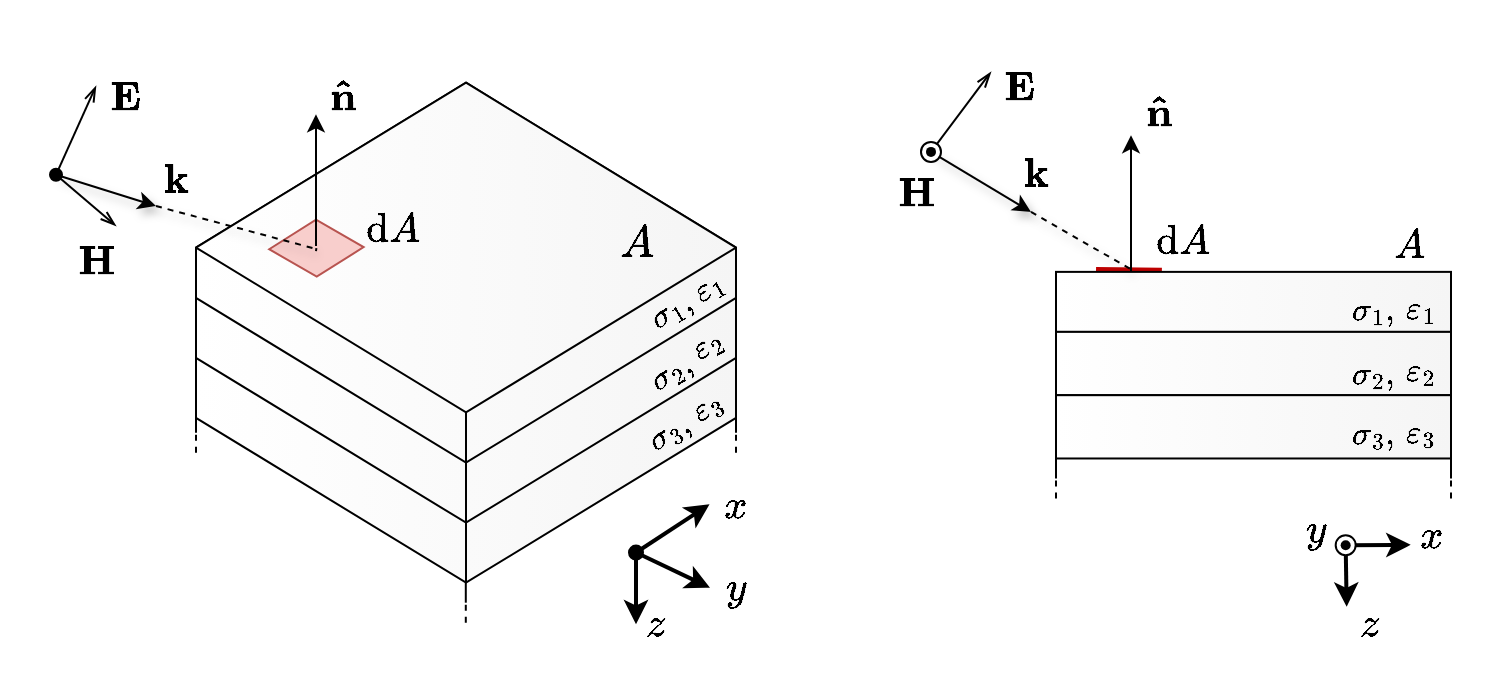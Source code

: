 <mxfile version="18.0.6" type="device"><diagram id="U_iILSM88MHI5gb71mpy" name="Page-1"><mxGraphModel dx="1185" dy="733" grid="1" gridSize="10" guides="1" tooltips="1" connect="1" arrows="1" fold="1" page="1" pageScale="1" pageWidth="1654" pageHeight="1169" math="1" shadow="0"><root><mxCell id="0"/><mxCell id="1" parent="0"/><mxCell id="bYvOaHDMlAFuU2vmQatj-49" value="" style="endArrow=none;html=1;rounded=0;strokeColor=#BD0000;strokeWidth=5;exitX=0.191;exitY=-0.006;exitDx=0;exitDy=0;exitPerimeter=0;entryX=0.268;entryY=0.014;entryDx=0;entryDy=0;entryPerimeter=0;" parent="1" target="bYvOaHDMlAFuU2vmQatj-14" edge="1"><mxGeometry width="50" height="50" relative="1" as="geometry"><mxPoint x="590.002" y="202.94" as="sourcePoint"/><mxPoint x="618.8" y="203.12" as="targetPoint"/></mxGeometry></mxCell><mxCell id="bYvOaHDMlAFuU2vmQatj-2" value="" style="whiteSpace=wrap;html=1;shape=mxgraph.basic.isocube;isoAngle=18.86;fontSize=18;fillColor=#f5f5f5;fontColor=#333333;strokeColor=#000000;gradientColor=#ffffff;gradientDirection=west;" parent="1" vertex="1"><mxGeometry x="140" y="146.27" width="270" height="212.08" as="geometry"/></mxCell><mxCell id="kk_CshJzOZGwAHu3Lzx9-15" value="" style="whiteSpace=wrap;html=1;shape=mxgraph.basic.isocube;isoAngle=18.86;fontSize=18;fillColor=#f5f5f5;fontColor=#333333;strokeColor=#000000;gradientColor=#ffffff;gradientDirection=west;" parent="1" vertex="1"><mxGeometry x="140" y="108.35" width="270" height="220" as="geometry"/></mxCell><mxCell id="kk_CshJzOZGwAHu3Lzx9-16" value="" style="whiteSpace=wrap;html=1;shape=mxgraph.basic.isocube;isoAngle=18.86;fontSize=18;fillColor=#f5f5f5;fontColor=#333333;strokeColor=#000000;gradientColor=#ffffff;gradientDirection=west;" parent="1" vertex="1"><mxGeometry x="140" y="108.35" width="270" height="190" as="geometry"/></mxCell><mxCell id="kk_CshJzOZGwAHu3Lzx9-24" value="&lt;font face=&quot;serif&quot; style=&quot;font-size: 16px;&quot;&gt;$$ \sigma_2, $$&lt;/font&gt;" style="text;html=1;strokeColor=none;fillColor=none;align=center;verticalAlign=middle;whiteSpace=wrap;rounded=0;rotation=-30;" parent="1" vertex="1"><mxGeometry x="367.03" y="236.56" width="20" height="30" as="geometry"/></mxCell><mxCell id="kk_CshJzOZGwAHu3Lzx9-25" value="&lt;font face=&quot;serif&quot; style=&quot;font-size: 16px;&quot;&gt;$$ \varepsilon_2 $$&lt;/font&gt;" style="text;html=1;strokeColor=none;fillColor=none;align=center;verticalAlign=middle;whiteSpace=wrap;rounded=0;rotation=-30;" parent="1" vertex="1"><mxGeometry x="389.63" y="228.79" width="10.98" height="20" as="geometry"/></mxCell><mxCell id="uXs8sqpdoN_Wdo4yryua-9" value="&lt;font face=&quot;serif&quot; style=&quot;font-size: 22px;&quot;&gt;$$ A $$&lt;/font&gt;" style="text;html=1;strokeColor=none;fillColor=none;align=center;verticalAlign=middle;whiteSpace=wrap;rounded=0;" parent="1" vertex="1"><mxGeometry x="351.03" y="173.35" width="20" height="30" as="geometry"/></mxCell><mxCell id="kk_CshJzOZGwAHu3Lzx9-34" value="" style="endArrow=openThin;html=1;rounded=0;endFill=0;startArrow=oval;startFill=1;" parent="1" edge="1"><mxGeometry width="50" height="50" relative="1" as="geometry"><mxPoint x="70" y="154.41" as="sourcePoint"/><mxPoint x="90" y="110" as="targetPoint"/></mxGeometry></mxCell><mxCell id="kk_CshJzOZGwAHu3Lzx9-35" value="" style="endArrow=openThin;html=1;rounded=0;endFill=0;" parent="1" edge="1"><mxGeometry width="50" height="50" relative="1" as="geometry"><mxPoint x="70" y="154.41" as="sourcePoint"/><mxPoint x="100" y="180" as="targetPoint"/></mxGeometry></mxCell><mxCell id="kk_CshJzOZGwAHu3Lzx9-36" value="" style="endArrow=classic;html=1;endFill=1;strokeWidth=1;strokeColor=default;targetPerimeterSpacing=0;sourcePerimeterSpacing=7;rounded=0;shadow=1;" parent="1" edge="1"><mxGeometry width="50" height="50" relative="1" as="geometry"><mxPoint x="70" y="154.41" as="sourcePoint"/><mxPoint x="120" y="170" as="targetPoint"/></mxGeometry></mxCell><mxCell id="kk_CshJzOZGwAHu3Lzx9-38" value="&lt;font face=&quot;serif&quot; style=&quot;font-size: 20px;&quot;&gt;$$ \mathbf{H} $$&lt;/font&gt;" style="text;html=1;strokeColor=none;fillColor=none;align=center;verticalAlign=middle;whiteSpace=wrap;rounded=0;" parent="1" vertex="1"><mxGeometry x="80" y="183.35" width="20" height="26.65" as="geometry"/></mxCell><mxCell id="kk_CshJzOZGwAHu3Lzx9-39" value="&lt;font face=&quot;serif&quot; style=&quot;font-size: 20px;&quot;&gt;$$ \mathbf{k} $$&lt;/font&gt;" style="text;html=1;strokeColor=none;fillColor=none;align=center;verticalAlign=middle;whiteSpace=wrap;rounded=0;" parent="1" vertex="1"><mxGeometry x="120" y="140.85" width="20" height="30" as="geometry"/></mxCell><mxCell id="kk_CshJzOZGwAHu3Lzx9-43" value="" style="endArrow=none;html=1;endFill=0;strokeWidth=1;strokeColor=default;rounded=0;shadow=1;dashed=1;startArrow=none;" parent="1" edge="1"><mxGeometry width="50" height="50" relative="1" as="geometry"><mxPoint x="206.915" y="199.815" as="sourcePoint"/><mxPoint x="207" y="200" as="targetPoint"/></mxGeometry></mxCell><mxCell id="kk_CshJzOZGwAHu3Lzx9-45" value="&lt;font face=&quot;serif&quot; style=&quot;font-size: 20px;&quot;&gt;$$ \mathrm{d}A $$&lt;/font&gt;" style="text;html=1;strokeColor=none;fillColor=none;align=center;verticalAlign=middle;whiteSpace=wrap;rounded=0;" parent="1" vertex="1"><mxGeometry x="229.02" y="165" width="20" height="30" as="geometry"/></mxCell><mxCell id="bYvOaHDMlAFuU2vmQatj-3" value="&lt;font face=&quot;serif&quot; style=&quot;font-size: 16px;&quot;&gt;$$ \sigma_1, $$&lt;/font&gt;" style="text;html=1;strokeColor=none;fillColor=none;align=center;verticalAlign=middle;whiteSpace=wrap;rounded=0;rotation=-30;" parent="1" vertex="1"><mxGeometry x="367.03" y="205.56" width="20" height="30" as="geometry"/></mxCell><mxCell id="bYvOaHDMlAFuU2vmQatj-4" value="&lt;font face=&quot;serif&quot; style=&quot;font-size: 16px;&quot;&gt;$$ \varepsilon_1 $$&lt;/font&gt;" style="text;html=1;strokeColor=none;fillColor=none;align=center;verticalAlign=middle;whiteSpace=wrap;rounded=0;rotation=-30;" parent="1" vertex="1"><mxGeometry x="391.03" y="204.56" width="10.98" height="11.65" as="geometry"/></mxCell><mxCell id="bYvOaHDMlAFuU2vmQatj-5" value="&lt;font face=&quot;serif&quot; style=&quot;font-size: 16px;&quot;&gt;$$ \sigma_3, $$&lt;/font&gt;" style="text;html=1;strokeColor=none;fillColor=none;align=center;verticalAlign=middle;whiteSpace=wrap;rounded=0;rotation=-30;" parent="1" vertex="1"><mxGeometry x="366.03" y="266.56" width="20" height="30" as="geometry"/></mxCell><mxCell id="bYvOaHDMlAFuU2vmQatj-6" value="&lt;font face=&quot;serif&quot; style=&quot;font-size: 16px;&quot;&gt;$$ \varepsilon_3 $$&lt;/font&gt;" style="text;html=1;strokeColor=none;fillColor=none;align=center;verticalAlign=middle;whiteSpace=wrap;rounded=0;rotation=-30;" parent="1" vertex="1"><mxGeometry x="389.63" y="259.79" width="10.98" height="20" as="geometry"/></mxCell><mxCell id="bYvOaHDMlAFuU2vmQatj-7" value="" style="endArrow=none;dashed=1;html=1;rounded=0;" parent="1" edge="1"><mxGeometry width="50" height="50" relative="1" as="geometry"><mxPoint x="140" y="293.35" as="sourcePoint"/><mxPoint x="140" y="283.35" as="targetPoint"/></mxGeometry></mxCell><mxCell id="bYvOaHDMlAFuU2vmQatj-9" value="" style="endArrow=none;html=1;rounded=0;" parent="1" edge="1"><mxGeometry width="50" height="50" relative="1" as="geometry"><mxPoint x="140" y="283.35" as="sourcePoint"/><mxPoint x="140" y="273.35" as="targetPoint"/></mxGeometry></mxCell><mxCell id="bYvOaHDMlAFuU2vmQatj-10" value="" style="endArrow=none;dashed=1;html=1;rounded=0;" parent="1" edge="1"><mxGeometry width="50" height="50" relative="1" as="geometry"><mxPoint x="274.9" y="378.35" as="sourcePoint"/><mxPoint x="274.9" y="368.35" as="targetPoint"/></mxGeometry></mxCell><mxCell id="bYvOaHDMlAFuU2vmQatj-11" value="" style="endArrow=none;html=1;rounded=0;" parent="1" edge="1"><mxGeometry width="50" height="50" relative="1" as="geometry"><mxPoint x="274.9" y="368.35" as="sourcePoint"/><mxPoint x="274.9" y="358.35" as="targetPoint"/></mxGeometry></mxCell><mxCell id="bYvOaHDMlAFuU2vmQatj-12" value="" style="endArrow=none;dashed=1;html=1;rounded=0;" parent="1" edge="1"><mxGeometry width="50" height="50" relative="1" as="geometry"><mxPoint x="410" y="293.35" as="sourcePoint"/><mxPoint x="410" y="283.35" as="targetPoint"/></mxGeometry></mxCell><mxCell id="bYvOaHDMlAFuU2vmQatj-13" value="" style="endArrow=none;html=1;rounded=0;" parent="1" edge="1"><mxGeometry width="50" height="50" relative="1" as="geometry"><mxPoint x="410" y="283.35" as="sourcePoint"/><mxPoint x="410" y="273.35" as="targetPoint"/></mxGeometry></mxCell><mxCell id="bYvOaHDMlAFuU2vmQatj-14" value="" style="rounded=0;whiteSpace=wrap;html=1;fontSize=18;fillColor=#f5f5f5;gradientDirection=west;fontColor=#333333;strokeColor=#000000;gradientColor=#ffffff;" parent="1" vertex="1"><mxGeometry x="570" y="202.94" width="197.5" height="30" as="geometry"/></mxCell><mxCell id="bYvOaHDMlAFuU2vmQatj-15" value="" style="rounded=0;whiteSpace=wrap;html=1;fontSize=18;fillColor=#f5f5f5;gradientDirection=west;fontColor=#333333;strokeColor=#000000;gradientColor=#ffffff;" parent="1" vertex="1"><mxGeometry x="570" y="232.94" width="197.5" height="31.65" as="geometry"/></mxCell><mxCell id="bYvOaHDMlAFuU2vmQatj-20" value="&lt;font face=&quot;serif&quot; style=&quot;font-size: 20px;&quot;&gt;$$ A $$&lt;/font&gt;" style="text;html=1;strokeColor=none;fillColor=none;align=center;verticalAlign=middle;whiteSpace=wrap;rounded=0;" parent="1" vertex="1"><mxGeometry x="737.34" y="172.94" width="20" height="30" as="geometry"/></mxCell><mxCell id="bYvOaHDMlAFuU2vmQatj-21" value="" style="endArrow=openThin;html=1;rounded=0;endFill=0;" parent="1" edge="1"><mxGeometry width="50" height="50" relative="1" as="geometry"><mxPoint x="507.5" y="142.94" as="sourcePoint"/><mxPoint x="537.5" y="102.94" as="targetPoint"/></mxGeometry></mxCell><mxCell id="bYvOaHDMlAFuU2vmQatj-22" value="" style="endArrow=classic;html=1;endFill=1;strokeWidth=1;strokeColor=default;targetPerimeterSpacing=0;sourcePerimeterSpacing=7;rounded=0;shadow=1;" parent="1" edge="1"><mxGeometry width="50" height="50" relative="1" as="geometry"><mxPoint x="507.5" y="142.94" as="sourcePoint"/><mxPoint x="557.5" y="172.94" as="targetPoint"/></mxGeometry></mxCell><mxCell id="bYvOaHDMlAFuU2vmQatj-23" value="&lt;font face=&quot;serif&quot; style=&quot;font-size: 20px;&quot;&gt;$$ \mathbf{E} $$&lt;/font&gt;" style="text;html=1;strokeColor=none;fillColor=none;align=center;verticalAlign=middle;whiteSpace=wrap;rounded=0;" parent="1" vertex="1"><mxGeometry x="541.5" y="94.59" width="20" height="30" as="geometry"/></mxCell><mxCell id="bYvOaHDMlAFuU2vmQatj-24" value="&lt;font face=&quot;serif&quot; style=&quot;font-size: 20px;&quot;&gt;$$ \mathbf{H} $$&lt;/font&gt;" style="text;html=1;strokeColor=none;fillColor=none;align=center;verticalAlign=middle;whiteSpace=wrap;rounded=0;" parent="1" vertex="1"><mxGeometry x="490" y="152.94" width="20" height="20" as="geometry"/></mxCell><mxCell id="bYvOaHDMlAFuU2vmQatj-25" value="" style="ellipse;whiteSpace=wrap;html=1;aspect=fixed;fontSize=18;gradientDirection=west;" parent="1" vertex="1"><mxGeometry x="502.5" y="137.94" width="10" height="10" as="geometry"/></mxCell><mxCell id="bYvOaHDMlAFuU2vmQatj-26" value="" style="ellipse;whiteSpace=wrap;html=1;aspect=fixed;fontSize=18;gradientDirection=west;strokeColor=none;fillColor=#000000;strokeWidth=1;" parent="1" vertex="1"><mxGeometry x="505" y="140.44" width="5" height="5" as="geometry"/></mxCell><mxCell id="bYvOaHDMlAFuU2vmQatj-29" value="&lt;font face=&quot;serif&quot; style=&quot;font-size: 16px;&quot;&gt;$$ \sigma_1, $$&lt;/font&gt;" style="text;html=1;strokeColor=none;fillColor=none;align=center;verticalAlign=middle;whiteSpace=wrap;rounded=0;rotation=0;" parent="1" vertex="1"><mxGeometry x="718.59" y="205.94" width="20" height="30" as="geometry"/></mxCell><mxCell id="bYvOaHDMlAFuU2vmQatj-30" value="&lt;font face=&quot;serif&quot; style=&quot;font-size: 16px;&quot;&gt;$$ \varepsilon_1 $$&lt;/font&gt;" style="text;html=1;strokeColor=none;fillColor=none;align=center;verticalAlign=middle;whiteSpace=wrap;rounded=0;rotation=0;" parent="1" vertex="1"><mxGeometry x="741.52" y="210.94" width="20" height="20" as="geometry"/></mxCell><mxCell id="bYvOaHDMlAFuU2vmQatj-31" value="&lt;font face=&quot;serif&quot; style=&quot;font-size: 16px;&quot;&gt;$$ \sigma_2, $$&lt;/font&gt;" style="text;html=1;strokeColor=none;fillColor=none;align=center;verticalAlign=middle;whiteSpace=wrap;rounded=0;rotation=0;" parent="1" vertex="1"><mxGeometry x="718.59" y="237.9" width="20" height="30" as="geometry"/></mxCell><mxCell id="bYvOaHDMlAFuU2vmQatj-32" value="&lt;font face=&quot;serif&quot; style=&quot;font-size: 16px;&quot;&gt;$$ \varepsilon_2 $$&lt;/font&gt;" style="text;html=1;strokeColor=none;fillColor=none;align=center;verticalAlign=middle;whiteSpace=wrap;rounded=0;rotation=0;" parent="1" vertex="1"><mxGeometry x="741.52" y="241.9" width="20" height="20" as="geometry"/></mxCell><mxCell id="bYvOaHDMlAFuU2vmQatj-33" value="&lt;font face=&quot;serif&quot; style=&quot;font-size: 20px;&quot;&gt;$$ \mathbf{k} $$&lt;/font&gt;" style="text;html=1;strokeColor=none;fillColor=none;align=center;verticalAlign=middle;whiteSpace=wrap;rounded=0;" parent="1" vertex="1"><mxGeometry x="550" y="137.94" width="20" height="30" as="geometry"/></mxCell><mxCell id="bYvOaHDMlAFuU2vmQatj-34" value="" style="endArrow=classic;html=1;rounded=0;endFill=1;strokeColor=#000000;" parent="1" edge="1"><mxGeometry width="50" height="50" relative="1" as="geometry"><mxPoint x="607.5" y="202.94" as="sourcePoint"/><mxPoint x="607.5" y="134.59" as="targetPoint"/></mxGeometry></mxCell><mxCell id="bYvOaHDMlAFuU2vmQatj-43" value="&lt;font face=&quot;serif&quot; style=&quot;font-size: 20px;&quot;&gt;$$ \mathrm{d}A $$&lt;/font&gt;" style="text;html=1;strokeColor=none;fillColor=none;align=center;verticalAlign=middle;whiteSpace=wrap;rounded=0;" parent="1" vertex="1"><mxGeometry x="616.52" y="164.59" width="33.48" height="43.35" as="geometry"/></mxCell><mxCell id="bYvOaHDMlAFuU2vmQatj-44" value="" style="endArrow=none;html=1;endFill=0;strokeWidth=1;strokeColor=default;sourcePerimeterSpacing=7;rounded=0;shadow=1;dashed=1;entryX=0.193;entryY=-0.03;entryDx=0;entryDy=0;entryPerimeter=0;" parent="1" target="bYvOaHDMlAFuU2vmQatj-14" edge="1"><mxGeometry width="50" height="50" relative="1" as="geometry"><mxPoint x="557.5" y="172.94" as="sourcePoint"/><mxPoint x="608.47" y="200.6" as="targetPoint"/></mxGeometry></mxCell><mxCell id="bYvOaHDMlAFuU2vmQatj-45" value="" style="rounded=0;whiteSpace=wrap;html=1;fontSize=18;fillColor=#f5f5f5;gradientDirection=west;fontColor=#333333;strokeColor=#000000;gradientColor=#ffffff;" parent="1" vertex="1"><mxGeometry x="570" y="264.59" width="197.5" height="31.65" as="geometry"/></mxCell><mxCell id="bYvOaHDMlAFuU2vmQatj-46" value="&lt;font face=&quot;serif&quot; style=&quot;font-size: 16px;&quot;&gt;$$ \sigma_3, $$&lt;/font&gt;" style="text;html=1;strokeColor=none;fillColor=none;align=center;verticalAlign=middle;whiteSpace=wrap;rounded=0;rotation=0;" parent="1" vertex="1"><mxGeometry x="718.59" y="267.9" width="20" height="30" as="geometry"/></mxCell><mxCell id="bYvOaHDMlAFuU2vmQatj-47" value="&lt;font face=&quot;serif&quot; style=&quot;font-size: 16px;&quot;&gt;$$ \varepsilon_3 $$&lt;/font&gt;" style="text;html=1;strokeColor=none;fillColor=none;align=center;verticalAlign=middle;whiteSpace=wrap;rounded=0;rotation=0;" parent="1" vertex="1"><mxGeometry x="741.52" y="272.9" width="20" height="20" as="geometry"/></mxCell><mxCell id="bYvOaHDMlAFuU2vmQatj-50" value="" style="endArrow=none;dashed=1;html=1;rounded=0;" parent="1" edge="1"><mxGeometry width="50" height="50" relative="1" as="geometry"><mxPoint x="570" y="316.24" as="sourcePoint"/><mxPoint x="570" y="306.24" as="targetPoint"/></mxGeometry></mxCell><mxCell id="bYvOaHDMlAFuU2vmQatj-51" value="" style="endArrow=none;html=1;rounded=0;" parent="1" edge="1"><mxGeometry width="50" height="50" relative="1" as="geometry"><mxPoint x="570" y="306.24" as="sourcePoint"/><mxPoint x="570" y="296.24" as="targetPoint"/></mxGeometry></mxCell><mxCell id="bYvOaHDMlAFuU2vmQatj-52" value="" style="endArrow=none;dashed=1;html=1;rounded=0;" parent="1" edge="1"><mxGeometry width="50" height="50" relative="1" as="geometry"><mxPoint x="767.5" y="316.24" as="sourcePoint"/><mxPoint x="767.5" y="306.24" as="targetPoint"/></mxGeometry></mxCell><mxCell id="bYvOaHDMlAFuU2vmQatj-53" value="" style="endArrow=none;html=1;rounded=0;" parent="1" edge="1"><mxGeometry width="50" height="50" relative="1" as="geometry"><mxPoint x="767.5" y="306.24" as="sourcePoint"/><mxPoint x="767.5" y="296.24" as="targetPoint"/></mxGeometry></mxCell><mxCell id="bYvOaHDMlAFuU2vmQatj-70" value="" style="endArrow=classic;html=1;rounded=0;endFill=1;startArrow=oval;startFill=1;strokeWidth=2;" parent="1" edge="1"><mxGeometry width="50" height="50" relative="1" as="geometry"><mxPoint x="360" y="343.28" as="sourcePoint"/><mxPoint x="396.77" y="319.17" as="targetPoint"/></mxGeometry></mxCell><mxCell id="bYvOaHDMlAFuU2vmQatj-71" value="" style="endArrow=classic;html=1;rounded=0;endFill=1;strokeWidth=2;" parent="1" edge="1"><mxGeometry width="50" height="50" relative="1" as="geometry"><mxPoint x="360" y="343.28" as="sourcePoint"/><mxPoint x="397" y="360.82" as="targetPoint"/></mxGeometry></mxCell><mxCell id="bYvOaHDMlAFuU2vmQatj-72" value="" style="endArrow=classic;html=1;endFill=1;strokeWidth=2;strokeColor=default;targetPerimeterSpacing=0;sourcePerimeterSpacing=7;rounded=0;shadow=0;" parent="1" edge="1"><mxGeometry width="50" height="50" relative="1" as="geometry"><mxPoint x="360" y="343.28" as="sourcePoint"/><mxPoint x="360" y="379.17" as="targetPoint"/></mxGeometry></mxCell><mxCell id="bYvOaHDMlAFuU2vmQatj-73" value="&lt;font face=&quot;serif&quot; style=&quot;font-size: 20px;&quot;&gt;$$ x $$&lt;/font&gt;" style="text;html=1;strokeColor=none;fillColor=none;align=center;verticalAlign=middle;whiteSpace=wrap;rounded=0;" parent="1" vertex="1"><mxGeometry x="400" y="308.35" width="20" height="21.65" as="geometry"/></mxCell><mxCell id="bYvOaHDMlAFuU2vmQatj-74" value="&lt;font face=&quot;serif&quot; style=&quot;font-size: 20px;&quot;&gt;$$ y $$&lt;/font&gt;" style="text;html=1;strokeColor=none;fillColor=none;align=center;verticalAlign=middle;whiteSpace=wrap;rounded=0;" parent="1" vertex="1"><mxGeometry x="400" y="349.17" width="20" height="21.65" as="geometry"/></mxCell><mxCell id="bYvOaHDMlAFuU2vmQatj-75" value="&lt;font face=&quot;serif&quot; style=&quot;font-size: 20px;&quot;&gt;$$ z $$&lt;/font&gt;" style="text;html=1;strokeColor=none;fillColor=none;align=center;verticalAlign=middle;whiteSpace=wrap;rounded=0;" parent="1" vertex="1"><mxGeometry x="360" y="362.94" width="20" height="30" as="geometry"/></mxCell><mxCell id="bYvOaHDMlAFuU2vmQatj-84" value="" style="endArrow=classic;html=1;rounded=0;endFill=1;strokeWidth=2;" parent="1" edge="1"><mxGeometry width="50" height="50" relative="1" as="geometry"><mxPoint x="714.84" y="339.59" as="sourcePoint"/><mxPoint x="747.34" y="339.42" as="targetPoint"/></mxGeometry></mxCell><mxCell id="bYvOaHDMlAFuU2vmQatj-85" value="" style="endArrow=classic;html=1;endFill=1;strokeWidth=2;strokeColor=default;targetPerimeterSpacing=0;sourcePerimeterSpacing=7;rounded=0;shadow=0;" parent="1" edge="1"><mxGeometry width="50" height="50" relative="1" as="geometry"><mxPoint x="714.84" y="339.59" as="sourcePoint"/><mxPoint x="715.34" y="370.42" as="targetPoint"/></mxGeometry></mxCell><mxCell id="bYvOaHDMlAFuU2vmQatj-88" value="" style="ellipse;whiteSpace=wrap;html=1;aspect=fixed;fontSize=18;gradientDirection=west;" parent="1" vertex="1"><mxGeometry x="709.84" y="334.59" width="10" height="10" as="geometry"/></mxCell><mxCell id="bYvOaHDMlAFuU2vmQatj-89" value="" style="ellipse;whiteSpace=wrap;html=1;aspect=fixed;fontSize=18;gradientDirection=west;strokeColor=none;fillColor=#000000;strokeWidth=1;" parent="1" vertex="1"><mxGeometry x="712.34" y="337.09" width="5" height="5" as="geometry"/></mxCell><mxCell id="bYvOaHDMlAFuU2vmQatj-91" value="&lt;font face=&quot;serif&quot; style=&quot;font-size: 20px;&quot;&gt;$$ z $$&lt;/font&gt;" style="text;html=1;strokeColor=none;fillColor=none;align=center;verticalAlign=middle;whiteSpace=wrap;rounded=0;" parent="1" vertex="1"><mxGeometry x="717.34" y="362.94" width="20" height="30" as="geometry"/></mxCell><mxCell id="bYvOaHDMlAFuU2vmQatj-92" value="&lt;font face=&quot;serif&quot; style=&quot;font-size: 20px;&quot;&gt;$$ y $$&lt;/font&gt;" style="text;html=1;strokeColor=none;fillColor=none;align=center;verticalAlign=middle;whiteSpace=wrap;rounded=0;" parent="1" vertex="1"><mxGeometry x="689.84" y="320.44" width="20" height="21.65" as="geometry"/></mxCell><mxCell id="bYvOaHDMlAFuU2vmQatj-93" value="&lt;font face=&quot;serif&quot; style=&quot;font-size: 20px;&quot;&gt;$$ x $$&lt;/font&gt;" style="text;html=1;strokeColor=none;fillColor=none;align=center;verticalAlign=middle;whiteSpace=wrap;rounded=0;" parent="1" vertex="1"><mxGeometry x="747.5" y="322.94" width="20" height="21.65" as="geometry"/></mxCell><mxCell id="bYvOaHDMlAFuU2vmQatj-94" value="" style="shape=parallelogram;perimeter=parallelogramPerimeter;whiteSpace=wrap;html=1;fixedSize=1;rotation=30;size=12.91;fillColor=#f8cecc;strokeColor=#b85450;gradientDirection=west;" parent="1" vertex="1"><mxGeometry x="180.0" y="178.84" width="40.38" height="24.51" as="geometry"/></mxCell><mxCell id="bYvOaHDMlAFuU2vmQatj-96" value="" style="endArrow=none;html=1;rounded=0;endFill=1;strokeColor=#000000;" parent="1" target="bYvOaHDMlAFuU2vmQatj-94" edge="1"><mxGeometry width="50" height="50" relative="1" as="geometry"><mxPoint x="200" y="192.53" as="sourcePoint"/><mxPoint x="200" y="124.18" as="targetPoint"/></mxGeometry></mxCell><mxCell id="bYvOaHDMlAFuU2vmQatj-56" value="" style="endArrow=classic;html=1;rounded=0;endFill=1;strokeColor=#000000;startArrow=none;" parent="1" edge="1"><mxGeometry width="50" height="50" relative="1" as="geometry"><mxPoint x="200" y="190" as="sourcePoint"/><mxPoint x="200.0" y="124.18" as="targetPoint"/></mxGeometry></mxCell><mxCell id="kk_CshJzOZGwAHu3Lzx9-44" value="" style="endArrow=none;html=1;endFill=0;strokeWidth=1;strokeColor=default;sourcePerimeterSpacing=7;rounded=0;shadow=1;dashed=1;entryX=0;entryY=0.25;entryDx=0;entryDy=0;" parent="1" edge="1"><mxGeometry width="50" height="50" relative="1" as="geometry"><mxPoint x="120" y="170" as="sourcePoint"/><mxPoint x="200.372" y="191.572" as="targetPoint"/></mxGeometry></mxCell><mxCell id="bYvOaHDMlAFuU2vmQatj-97" value="&lt;font face=&quot;serif&quot; style=&quot;font-size: 20px;&quot;&gt;$$ \mathbf{E} $$&lt;/font&gt;" style="text;html=1;strokeColor=none;fillColor=none;align=center;verticalAlign=middle;whiteSpace=wrap;rounded=0;" parent="1" vertex="1"><mxGeometry x="90" y="100" width="30" height="30" as="geometry"/></mxCell><mxCell id="NfAJy_Cd37bn1ezHpScK-3" value="&lt;font face=&quot;serif&quot; style=&quot;font-size: 20px;&quot;&gt;$$&lt;br&gt;\mathbf {\hat n} $$&lt;/font&gt;" style="text;html=1;strokeColor=none;fillColor=none;align=center;verticalAlign=middle;whiteSpace=wrap;rounded=0;" parent="1" vertex="1"><mxGeometry x="199.02" y="100" width="30" height="30" as="geometry"/></mxCell><mxCell id="oeh1ZRhi-8SGWFRZZg2g-1" value="&lt;font face=&quot;serif&quot; style=&quot;font-size: 20px;&quot;&gt;$$&lt;br&gt;\mathbf {\hat n} $$&lt;/font&gt;" style="text;html=1;strokeColor=none;fillColor=none;align=center;verticalAlign=middle;whiteSpace=wrap;rounded=0;" parent="1" vertex="1"><mxGeometry x="606.52" y="107.94" width="30" height="30" as="geometry"/></mxCell></root></mxGraphModel></diagram></mxfile>